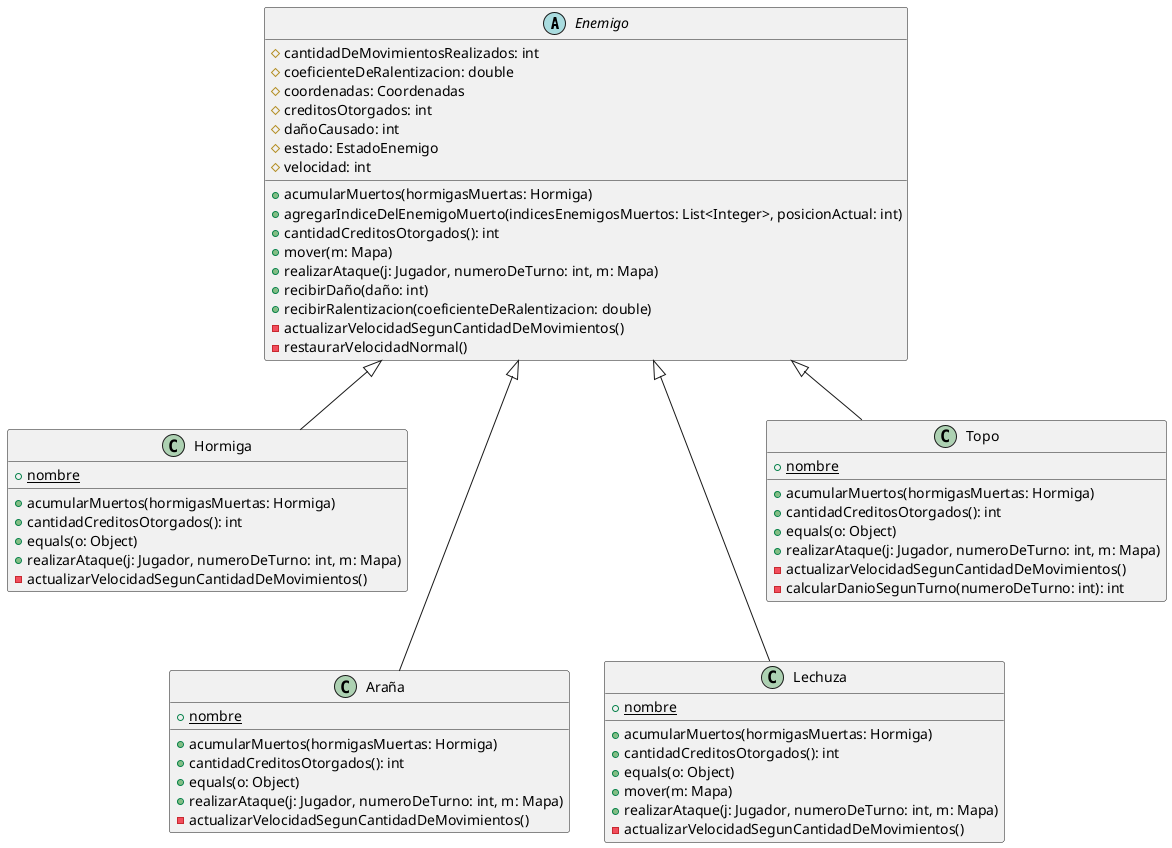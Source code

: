 @startuml
'https://plantuml.com/class-diagram

abstract Enemigo {
# cantidadDeMovimientosRealizados: int
# coeficienteDeRalentizacion: double
# coordenadas: Coordenadas
# creditosOtorgados: int
# dañoCausado: int
# estado: EstadoEnemigo
# velocidad: int
+ acumularMuertos(hormigasMuertas: Hormiga)
+ agregarIndiceDelEnemigoMuerto(indicesEnemigosMuertos: List<Integer>, posicionActual: int)
+ cantidadCreditosOtorgados(): int
+ mover(m: Mapa)
+ realizarAtaque(j: Jugador, numeroDeTurno: int, m: Mapa)
+ recibirDaño(daño: int)
+ recibirRalentizacion(coeficienteDeRalentizacion: double)
- actualizarVelocidadSegunCantidadDeMovimientos()
- restaurarVelocidadNormal()
}

class Hormiga {
+ {static} nombre
+ acumularMuertos(hormigasMuertas: Hormiga)
+ cantidadCreditosOtorgados(): int
+ equals(o: Object)
+ realizarAtaque(j: Jugador, numeroDeTurno: int, m: Mapa)
- actualizarVelocidadSegunCantidadDeMovimientos()
}

class Araña {
+ {static} nombre
+ acumularMuertos(hormigasMuertas: Hormiga)
+ cantidadCreditosOtorgados(): int
+ equals(o: Object)
+ realizarAtaque(j: Jugador, numeroDeTurno: int, m: Mapa)
- actualizarVelocidadSegunCantidadDeMovimientos()
}

class Lechuza{
+ {static} nombre
+ acumularMuertos(hormigasMuertas: Hormiga)
+ cantidadCreditosOtorgados(): int
+ equals(o: Object)
+ mover(m: Mapa)
+ realizarAtaque(j: Jugador, numeroDeTurno: int, m: Mapa)
- actualizarVelocidadSegunCantidadDeMovimientos()
}

class Topo {
+ {static} nombre
+ acumularMuertos(hormigasMuertas: Hormiga)
+ cantidadCreditosOtorgados(): int
+ equals(o: Object)
+ realizarAtaque(j: Jugador, numeroDeTurno: int, m: Mapa)
- actualizarVelocidadSegunCantidadDeMovimientos()
- calcularDanioSegunTurno(numeroDeTurno: int): int
}

Enemigo <|-- Hormiga

Enemigo <|--- Araña

Enemigo <|--- Lechuza
Enemigo <|-- Topo

@enduml